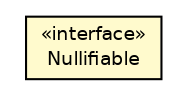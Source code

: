 #!/usr/local/bin/dot
#
# Class diagram 
# Generated by UMLGraph version 5.4 (http://www.umlgraph.org/)
#

digraph G {
	edge [fontname="Helvetica",fontsize=10,labelfontname="Helvetica",labelfontsize=10];
	node [fontname="Helvetica",fontsize=10,shape=plaintext];
	nodesep=0.25;
	ranksep=0.5;
	// jsl.utilities.misc.Nullifiable
	c138685 [label=<<table title="jsl.utilities.misc.Nullifiable" border="0" cellborder="1" cellspacing="0" cellpadding="2" port="p" bgcolor="lemonChiffon" href="./Nullifiable.html">
		<tr><td><table border="0" cellspacing="0" cellpadding="1">
<tr><td align="center" balign="center"> &#171;interface&#187; </td></tr>
<tr><td align="center" balign="center"> Nullifiable </td></tr>
		</table></td></tr>
		</table>>, URL="./Nullifiable.html", fontname="Helvetica", fontcolor="black", fontsize=9.0];
}


